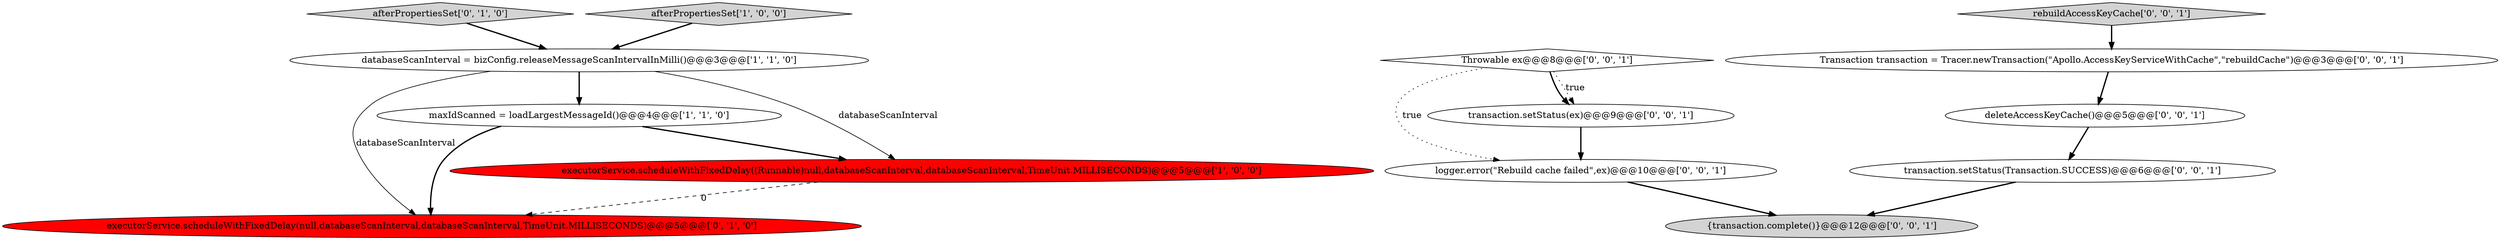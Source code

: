 digraph {
5 [style = filled, label = "afterPropertiesSet['0', '1', '0']", fillcolor = lightgray, shape = diamond image = "AAA0AAABBB2BBB"];
8 [style = filled, label = "Throwable ex@@@8@@@['0', '0', '1']", fillcolor = white, shape = diamond image = "AAA0AAABBB3BBB"];
9 [style = filled, label = "transaction.setStatus(Transaction.SUCCESS)@@@6@@@['0', '0', '1']", fillcolor = white, shape = ellipse image = "AAA0AAABBB3BBB"];
1 [style = filled, label = "databaseScanInterval = bizConfig.releaseMessageScanIntervalInMilli()@@@3@@@['1', '1', '0']", fillcolor = white, shape = ellipse image = "AAA0AAABBB1BBB"];
2 [style = filled, label = "maxIdScanned = loadLargestMessageId()@@@4@@@['1', '1', '0']", fillcolor = white, shape = ellipse image = "AAA0AAABBB1BBB"];
3 [style = filled, label = "afterPropertiesSet['1', '0', '0']", fillcolor = lightgray, shape = diamond image = "AAA0AAABBB1BBB"];
6 [style = filled, label = "logger.error(\"Rebuild cache failed\",ex)@@@10@@@['0', '0', '1']", fillcolor = white, shape = ellipse image = "AAA0AAABBB3BBB"];
7 [style = filled, label = "deleteAccessKeyCache()@@@5@@@['0', '0', '1']", fillcolor = white, shape = ellipse image = "AAA0AAABBB3BBB"];
4 [style = filled, label = "executorService.scheduleWithFixedDelay(null,databaseScanInterval,databaseScanInterval,TimeUnit.MILLISECONDS)@@@5@@@['0', '1', '0']", fillcolor = red, shape = ellipse image = "AAA1AAABBB2BBB"];
11 [style = filled, label = "{transaction.complete()}@@@12@@@['0', '0', '1']", fillcolor = lightgray, shape = ellipse image = "AAA0AAABBB3BBB"];
13 [style = filled, label = "Transaction transaction = Tracer.newTransaction(\"Apollo.AccessKeyServiceWithCache\",\"rebuildCache\")@@@3@@@['0', '0', '1']", fillcolor = white, shape = ellipse image = "AAA0AAABBB3BBB"];
10 [style = filled, label = "transaction.setStatus(ex)@@@9@@@['0', '0', '1']", fillcolor = white, shape = ellipse image = "AAA0AAABBB3BBB"];
12 [style = filled, label = "rebuildAccessKeyCache['0', '0', '1']", fillcolor = lightgray, shape = diamond image = "AAA0AAABBB3BBB"];
0 [style = filled, label = "executorService.scheduleWithFixedDelay((Runnable)null,databaseScanInterval,databaseScanInterval,TimeUnit.MILLISECONDS)@@@5@@@['1', '0', '0']", fillcolor = red, shape = ellipse image = "AAA1AAABBB1BBB"];
7->9 [style = bold, label=""];
12->13 [style = bold, label=""];
5->1 [style = bold, label=""];
8->10 [style = bold, label=""];
1->0 [style = solid, label="databaseScanInterval"];
1->2 [style = bold, label=""];
2->0 [style = bold, label=""];
0->4 [style = dashed, label="0"];
8->6 [style = dotted, label="true"];
9->11 [style = bold, label=""];
1->4 [style = solid, label="databaseScanInterval"];
3->1 [style = bold, label=""];
8->10 [style = dotted, label="true"];
2->4 [style = bold, label=""];
13->7 [style = bold, label=""];
10->6 [style = bold, label=""];
6->11 [style = bold, label=""];
}
